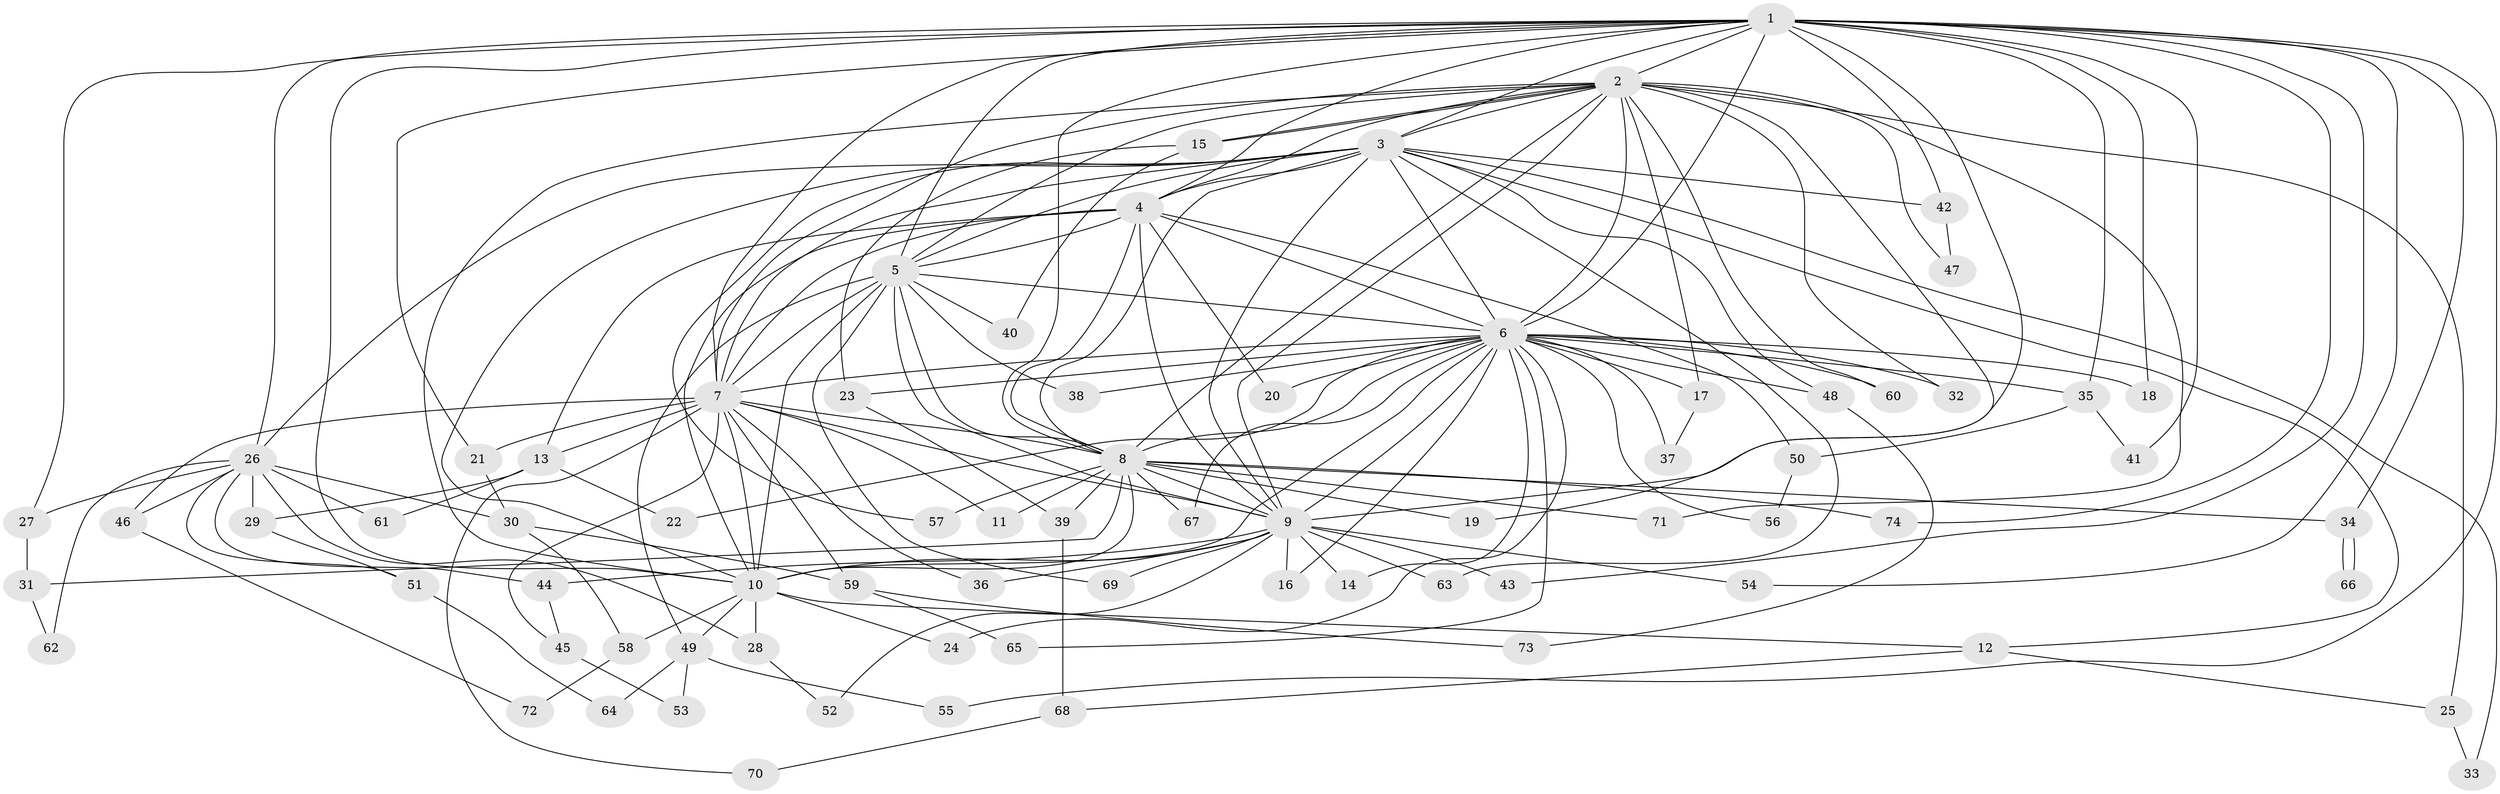 // Generated by graph-tools (version 1.1) at 2025/34/03/09/25 02:34:36]
// undirected, 74 vertices, 173 edges
graph export_dot {
graph [start="1"]
  node [color=gray90,style=filled];
  1;
  2;
  3;
  4;
  5;
  6;
  7;
  8;
  9;
  10;
  11;
  12;
  13;
  14;
  15;
  16;
  17;
  18;
  19;
  20;
  21;
  22;
  23;
  24;
  25;
  26;
  27;
  28;
  29;
  30;
  31;
  32;
  33;
  34;
  35;
  36;
  37;
  38;
  39;
  40;
  41;
  42;
  43;
  44;
  45;
  46;
  47;
  48;
  49;
  50;
  51;
  52;
  53;
  54;
  55;
  56;
  57;
  58;
  59;
  60;
  61;
  62;
  63;
  64;
  65;
  66;
  67;
  68;
  69;
  70;
  71;
  72;
  73;
  74;
  1 -- 2;
  1 -- 3;
  1 -- 4;
  1 -- 5;
  1 -- 6;
  1 -- 7;
  1 -- 8;
  1 -- 9;
  1 -- 10;
  1 -- 18;
  1 -- 21;
  1 -- 26;
  1 -- 27;
  1 -- 34;
  1 -- 35;
  1 -- 41;
  1 -- 42;
  1 -- 43;
  1 -- 54;
  1 -- 55;
  1 -- 74;
  2 -- 3;
  2 -- 4;
  2 -- 5;
  2 -- 6;
  2 -- 7;
  2 -- 8;
  2 -- 9;
  2 -- 10;
  2 -- 15;
  2 -- 15;
  2 -- 17;
  2 -- 19;
  2 -- 25;
  2 -- 32;
  2 -- 47;
  2 -- 60;
  2 -- 71;
  3 -- 4;
  3 -- 5;
  3 -- 6;
  3 -- 7;
  3 -- 8;
  3 -- 9;
  3 -- 10;
  3 -- 12;
  3 -- 26;
  3 -- 33;
  3 -- 42;
  3 -- 48;
  3 -- 57;
  3 -- 63;
  4 -- 5;
  4 -- 6;
  4 -- 7;
  4 -- 8;
  4 -- 9;
  4 -- 10;
  4 -- 13;
  4 -- 20;
  4 -- 50;
  5 -- 6;
  5 -- 7;
  5 -- 8;
  5 -- 9;
  5 -- 10;
  5 -- 38;
  5 -- 40;
  5 -- 49;
  5 -- 69;
  6 -- 7;
  6 -- 8;
  6 -- 9;
  6 -- 10;
  6 -- 14;
  6 -- 16;
  6 -- 17;
  6 -- 18;
  6 -- 20;
  6 -- 22;
  6 -- 23;
  6 -- 24;
  6 -- 32;
  6 -- 35;
  6 -- 37;
  6 -- 38;
  6 -- 48;
  6 -- 56;
  6 -- 60;
  6 -- 65;
  6 -- 67;
  7 -- 8;
  7 -- 9;
  7 -- 10;
  7 -- 11;
  7 -- 13;
  7 -- 21;
  7 -- 36;
  7 -- 45;
  7 -- 46;
  7 -- 59;
  7 -- 70;
  8 -- 9;
  8 -- 10;
  8 -- 11;
  8 -- 19;
  8 -- 31;
  8 -- 34;
  8 -- 39;
  8 -- 57;
  8 -- 67;
  8 -- 71;
  8 -- 74;
  9 -- 10;
  9 -- 14;
  9 -- 16;
  9 -- 36;
  9 -- 43;
  9 -- 44;
  9 -- 52;
  9 -- 54;
  9 -- 63;
  9 -- 69;
  10 -- 12;
  10 -- 24;
  10 -- 28;
  10 -- 49;
  10 -- 58;
  12 -- 25;
  12 -- 68;
  13 -- 22;
  13 -- 29;
  13 -- 61;
  15 -- 23;
  15 -- 40;
  17 -- 37;
  21 -- 30;
  23 -- 39;
  25 -- 33;
  26 -- 27;
  26 -- 28;
  26 -- 29;
  26 -- 30;
  26 -- 44;
  26 -- 46;
  26 -- 51;
  26 -- 61;
  26 -- 62;
  27 -- 31;
  28 -- 52;
  29 -- 51;
  30 -- 58;
  30 -- 59;
  31 -- 62;
  34 -- 66;
  34 -- 66;
  35 -- 41;
  35 -- 50;
  39 -- 68;
  42 -- 47;
  44 -- 45;
  45 -- 53;
  46 -- 72;
  48 -- 73;
  49 -- 53;
  49 -- 55;
  49 -- 64;
  50 -- 56;
  51 -- 64;
  58 -- 72;
  59 -- 65;
  59 -- 73;
  68 -- 70;
}
